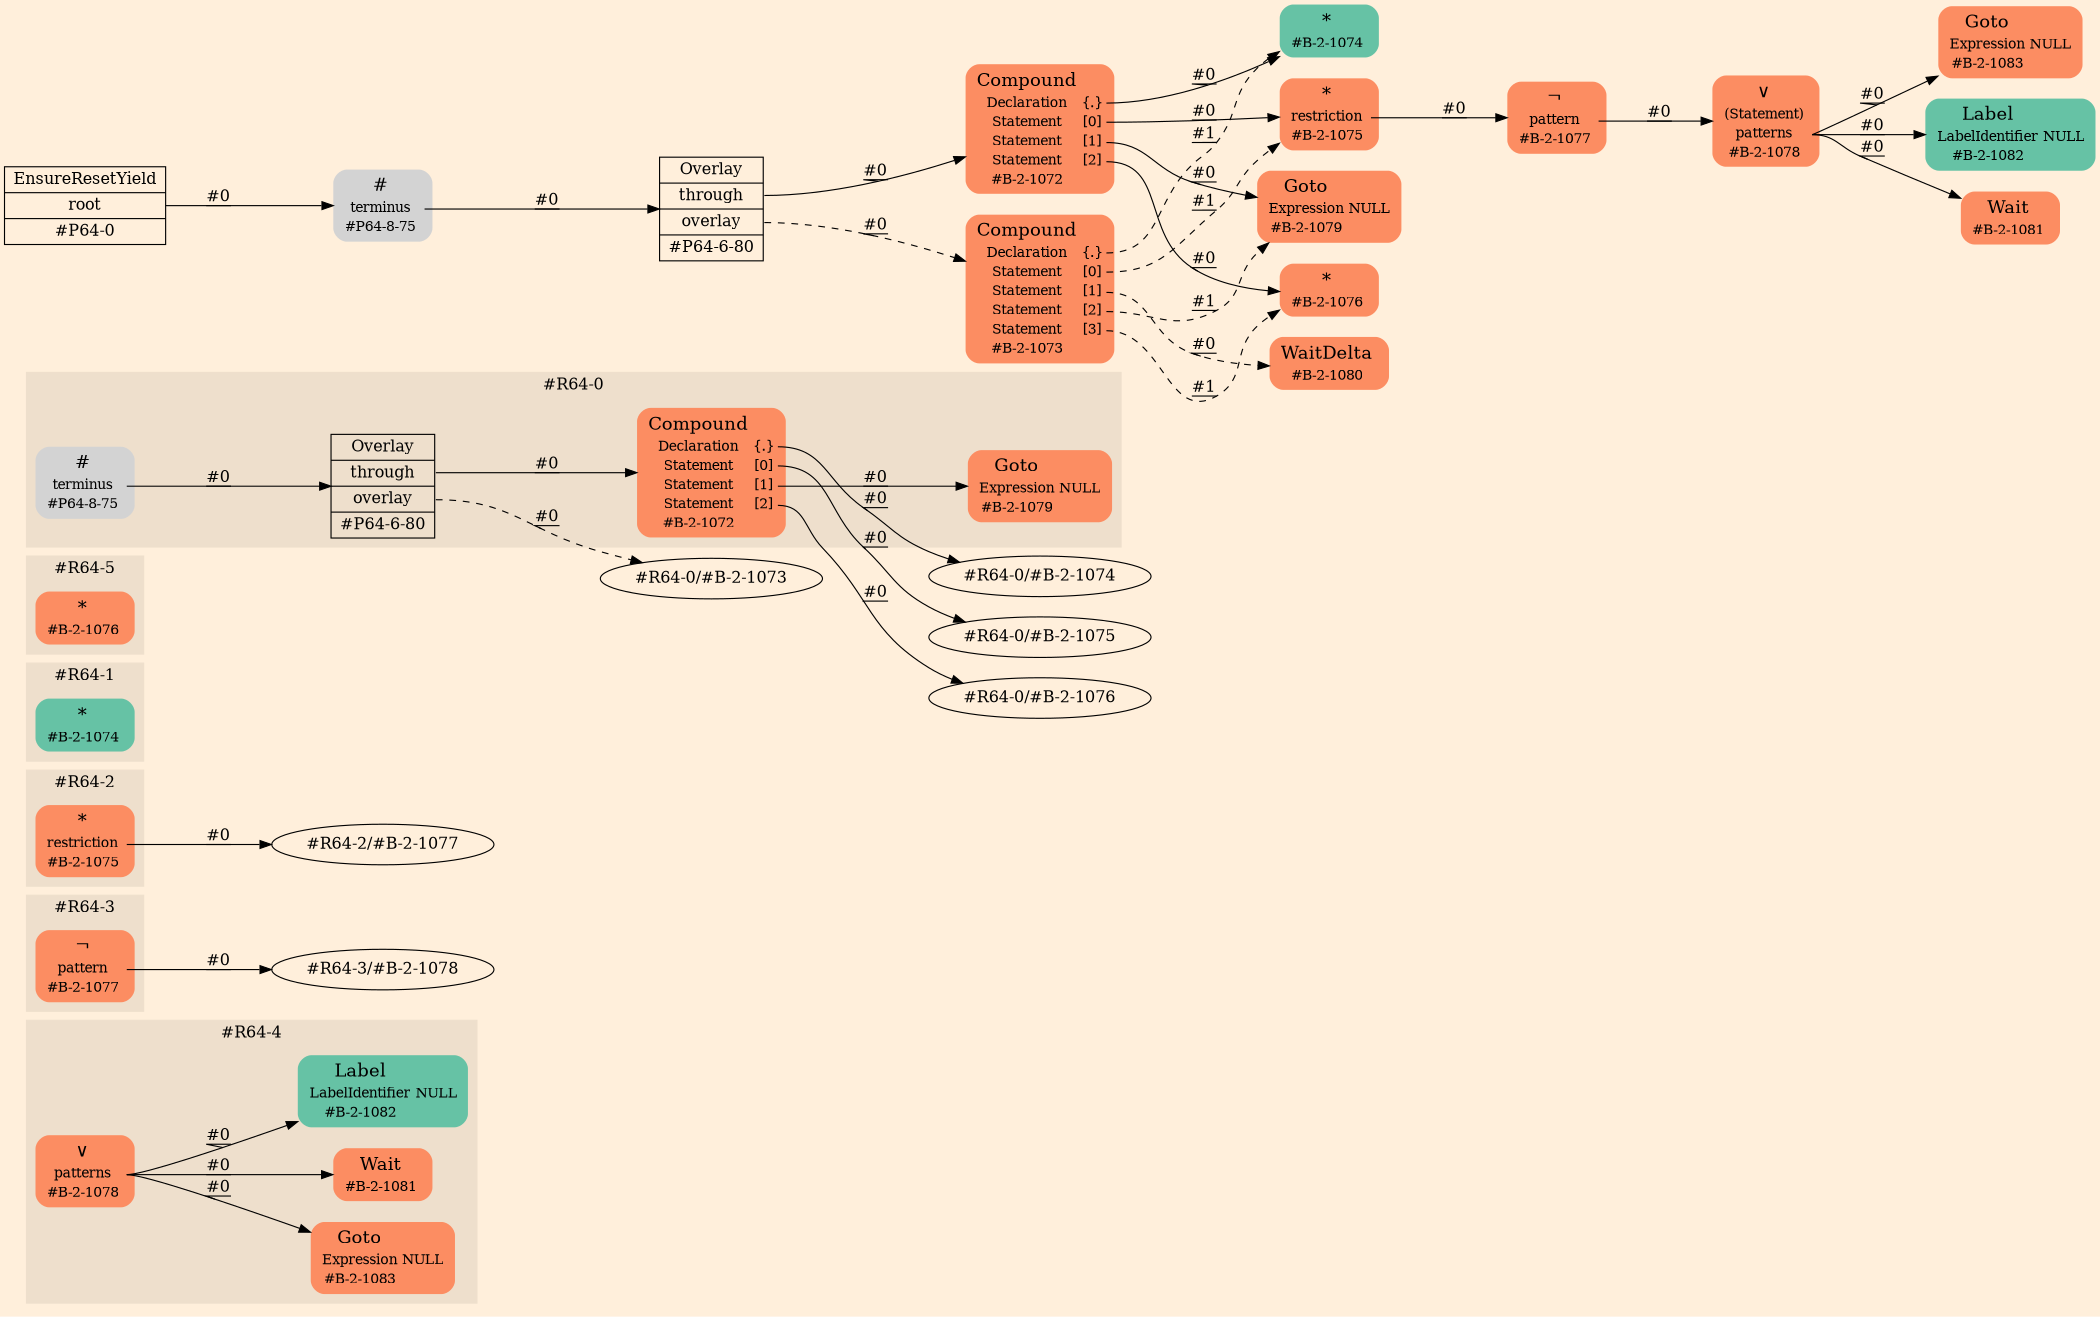 digraph Inferno {
graph [
rankdir = "LR"
ranksep = 1.0
size = "14,20"
bgcolor = antiquewhite1
color = black
fontcolor = black
];
node [
];
subgraph "cluster#R64-4" {
label = "#R64-4"
style = "filled"
color = antiquewhite2
"#R64-4/#B-2-1081" [
shape = "plaintext"
fillcolor = "/set28/2"
label = <<TABLE BORDER="0" CELLBORDER="0" CELLSPACING="0">
 <TR>
  <TD><FONT POINT-SIZE="16.0">Wait</FONT></TD>
  <TD></TD>
 </TR>
 <TR>
  <TD>#B-2-1081</TD>
  <TD PORT="port0"></TD>
 </TR>
</TABLE>>
style = "rounded,filled"
fontsize = "12"
];
"#R64-4/#B-2-1082" [
shape = "plaintext"
fillcolor = "/set28/1"
label = <<TABLE BORDER="0" CELLBORDER="0" CELLSPACING="0">
 <TR>
  <TD><FONT POINT-SIZE="16.0">Label</FONT></TD>
  <TD></TD>
 </TR>
 <TR>
  <TD>LabelIdentifier</TD>
  <TD PORT="port0">NULL</TD>
 </TR>
 <TR>
  <TD>#B-2-1082</TD>
  <TD PORT="port1"></TD>
 </TR>
</TABLE>>
style = "rounded,filled"
fontsize = "12"
];
"#R64-4/#B-2-1078" [
shape = "plaintext"
fillcolor = "/set28/2"
label = <<TABLE BORDER="0" CELLBORDER="0" CELLSPACING="0">
 <TR>
  <TD><FONT POINT-SIZE="16.0">∨</FONT></TD>
  <TD></TD>
 </TR>
 <TR>
  <TD>patterns</TD>
  <TD PORT="port0"></TD>
 </TR>
 <TR>
  <TD>#B-2-1078</TD>
  <TD PORT="port1"></TD>
 </TR>
</TABLE>>
style = "rounded,filled"
fontsize = "12"
];
"#R64-4/#B-2-1083" [
shape = "plaintext"
fillcolor = "/set28/2"
label = <<TABLE BORDER="0" CELLBORDER="0" CELLSPACING="0">
 <TR>
  <TD><FONT POINT-SIZE="16.0">Goto</FONT></TD>
  <TD></TD>
 </TR>
 <TR>
  <TD>Expression</TD>
  <TD PORT="port0">NULL</TD>
 </TR>
 <TR>
  <TD>#B-2-1083</TD>
  <TD PORT="port1"></TD>
 </TR>
</TABLE>>
style = "rounded,filled"
fontsize = "12"
];
}
subgraph "cluster#R64-3" {
label = "#R64-3"
style = "filled"
color = antiquewhite2
"#R64-3/#B-2-1077" [
shape = "plaintext"
fillcolor = "/set28/2"
label = <<TABLE BORDER="0" CELLBORDER="0" CELLSPACING="0">
 <TR>
  <TD><FONT POINT-SIZE="16.0">¬</FONT></TD>
  <TD></TD>
 </TR>
 <TR>
  <TD>pattern</TD>
  <TD PORT="port0"></TD>
 </TR>
 <TR>
  <TD>#B-2-1077</TD>
  <TD PORT="port1"></TD>
 </TR>
</TABLE>>
style = "rounded,filled"
fontsize = "12"
];
}
subgraph "cluster#R64-2" {
label = "#R64-2"
style = "filled"
color = antiquewhite2
"#R64-2/#B-2-1075" [
shape = "plaintext"
fillcolor = "/set28/2"
label = <<TABLE BORDER="0" CELLBORDER="0" CELLSPACING="0">
 <TR>
  <TD><FONT POINT-SIZE="16.0">*</FONT></TD>
  <TD></TD>
 </TR>
 <TR>
  <TD>restriction</TD>
  <TD PORT="port0"></TD>
 </TR>
 <TR>
  <TD>#B-2-1075</TD>
  <TD PORT="port1"></TD>
 </TR>
</TABLE>>
style = "rounded,filled"
fontsize = "12"
];
}
subgraph "cluster#R64-1" {
label = "#R64-1"
style = "filled"
color = antiquewhite2
"#R64-1/#B-2-1074" [
shape = "plaintext"
fillcolor = "/set28/1"
label = <<TABLE BORDER="0" CELLBORDER="0" CELLSPACING="0">
 <TR>
  <TD><FONT POINT-SIZE="16.0">*</FONT></TD>
  <TD></TD>
 </TR>
 <TR>
  <TD>#B-2-1074</TD>
  <TD PORT="port0"></TD>
 </TR>
</TABLE>>
style = "rounded,filled"
fontsize = "12"
];
}
subgraph "cluster#R64-5" {
label = "#R64-5"
style = "filled"
color = antiquewhite2
"#R64-5/#B-2-1076" [
shape = "plaintext"
fillcolor = "/set28/2"
label = <<TABLE BORDER="0" CELLBORDER="0" CELLSPACING="0">
 <TR>
  <TD><FONT POINT-SIZE="16.0">*</FONT></TD>
  <TD></TD>
 </TR>
 <TR>
  <TD>#B-2-1076</TD>
  <TD PORT="port0"></TD>
 </TR>
</TABLE>>
style = "rounded,filled"
fontsize = "12"
];
}
subgraph "cluster#R64-0" {
label = "#R64-0"
style = "filled"
color = antiquewhite2
"#R64-0/#B-2-1072" [
shape = "plaintext"
fillcolor = "/set28/2"
label = <<TABLE BORDER="0" CELLBORDER="0" CELLSPACING="0">
 <TR>
  <TD><FONT POINT-SIZE="16.0">Compound</FONT></TD>
  <TD></TD>
 </TR>
 <TR>
  <TD>Declaration</TD>
  <TD PORT="port0">{.}</TD>
 </TR>
 <TR>
  <TD>Statement</TD>
  <TD PORT="port1">[0]</TD>
 </TR>
 <TR>
  <TD>Statement</TD>
  <TD PORT="port2">[1]</TD>
 </TR>
 <TR>
  <TD>Statement</TD>
  <TD PORT="port3">[2]</TD>
 </TR>
 <TR>
  <TD>#B-2-1072</TD>
  <TD PORT="port4"></TD>
 </TR>
</TABLE>>
style = "rounded,filled"
fontsize = "12"
];
"#R64-0/#B-2-1079" [
shape = "plaintext"
fillcolor = "/set28/2"
label = <<TABLE BORDER="0" CELLBORDER="0" CELLSPACING="0">
 <TR>
  <TD><FONT POINT-SIZE="16.0">Goto</FONT></TD>
  <TD></TD>
 </TR>
 <TR>
  <TD>Expression</TD>
  <TD PORT="port0">NULL</TD>
 </TR>
 <TR>
  <TD>#B-2-1079</TD>
  <TD PORT="port1"></TD>
 </TR>
</TABLE>>
style = "rounded,filled"
fontsize = "12"
];
"#R64-0/#P64-8-75" [
shape = "plaintext"
label = <<TABLE BORDER="0" CELLBORDER="0" CELLSPACING="0">
 <TR>
  <TD><FONT POINT-SIZE="16.0">#</FONT></TD>
  <TD></TD>
 </TR>
 <TR>
  <TD>terminus</TD>
  <TD PORT="port0"></TD>
 </TR>
 <TR>
  <TD>#P64-8-75</TD>
  <TD PORT="port1"></TD>
 </TR>
</TABLE>>
style = "rounded,filled"
fontsize = "12"
];
"#R64-0/#P64-6-80" [
shape = "record"
fillcolor = antiquewhite2
label = "<fixed> Overlay | <port0> through | <port1> overlay | <port2> #P64-6-80"
style = "filled"
fontsize = "14"
color = black
fontcolor = black
];
}
"CR#P64-0" [
shape = "record"
fillcolor = antiquewhite1
label = "<fixed> EnsureResetYield | <port0> root | <port1> #P64-0"
style = "filled"
fontsize = "14"
color = black
fontcolor = black
];
"#P64-8-75" [
shape = "plaintext"
label = <<TABLE BORDER="0" CELLBORDER="0" CELLSPACING="0">
 <TR>
  <TD><FONT POINT-SIZE="16.0">#</FONT></TD>
  <TD></TD>
 </TR>
 <TR>
  <TD>terminus</TD>
  <TD PORT="port0"></TD>
 </TR>
 <TR>
  <TD>#P64-8-75</TD>
  <TD PORT="port1"></TD>
 </TR>
</TABLE>>
style = "rounded,filled"
fontsize = "12"
];
"#P64-6-80" [
shape = "record"
fillcolor = antiquewhite1
label = "<fixed> Overlay | <port0> through | <port1> overlay | <port2> #P64-6-80"
style = "filled"
fontsize = "14"
color = black
fontcolor = black
];
"#B-2-1072" [
shape = "plaintext"
fillcolor = "/set28/2"
label = <<TABLE BORDER="0" CELLBORDER="0" CELLSPACING="0">
 <TR>
  <TD><FONT POINT-SIZE="16.0">Compound</FONT></TD>
  <TD></TD>
 </TR>
 <TR>
  <TD>Declaration</TD>
  <TD PORT="port0">{.}</TD>
 </TR>
 <TR>
  <TD>Statement</TD>
  <TD PORT="port1">[0]</TD>
 </TR>
 <TR>
  <TD>Statement</TD>
  <TD PORT="port2">[1]</TD>
 </TR>
 <TR>
  <TD>Statement</TD>
  <TD PORT="port3">[2]</TD>
 </TR>
 <TR>
  <TD>#B-2-1072</TD>
  <TD PORT="port4"></TD>
 </TR>
</TABLE>>
style = "rounded,filled"
fontsize = "12"
];
"#B-2-1074" [
shape = "plaintext"
fillcolor = "/set28/1"
label = <<TABLE BORDER="0" CELLBORDER="0" CELLSPACING="0">
 <TR>
  <TD><FONT POINT-SIZE="16.0">*</FONT></TD>
  <TD></TD>
 </TR>
 <TR>
  <TD>#B-2-1074</TD>
  <TD PORT="port0"></TD>
 </TR>
</TABLE>>
style = "rounded,filled"
fontsize = "12"
];
"#B-2-1075" [
shape = "plaintext"
fillcolor = "/set28/2"
label = <<TABLE BORDER="0" CELLBORDER="0" CELLSPACING="0">
 <TR>
  <TD><FONT POINT-SIZE="16.0">*</FONT></TD>
  <TD></TD>
 </TR>
 <TR>
  <TD>restriction</TD>
  <TD PORT="port0"></TD>
 </TR>
 <TR>
  <TD>#B-2-1075</TD>
  <TD PORT="port1"></TD>
 </TR>
</TABLE>>
style = "rounded,filled"
fontsize = "12"
];
"#B-2-1077" [
shape = "plaintext"
fillcolor = "/set28/2"
label = <<TABLE BORDER="0" CELLBORDER="0" CELLSPACING="0">
 <TR>
  <TD><FONT POINT-SIZE="16.0">¬</FONT></TD>
  <TD></TD>
 </TR>
 <TR>
  <TD>pattern</TD>
  <TD PORT="port0"></TD>
 </TR>
 <TR>
  <TD>#B-2-1077</TD>
  <TD PORT="port1"></TD>
 </TR>
</TABLE>>
style = "rounded,filled"
fontsize = "12"
];
"#B-2-1078" [
shape = "plaintext"
fillcolor = "/set28/2"
label = <<TABLE BORDER="0" CELLBORDER="0" CELLSPACING="0">
 <TR>
  <TD><FONT POINT-SIZE="16.0">∨</FONT></TD>
  <TD></TD>
 </TR>
 <TR>
  <TD>(Statement)</TD>
  <TD PORT="port0"></TD>
 </TR>
 <TR>
  <TD>patterns</TD>
  <TD PORT="port1"></TD>
 </TR>
 <TR>
  <TD>#B-2-1078</TD>
  <TD PORT="port2"></TD>
 </TR>
</TABLE>>
style = "rounded,filled"
fontsize = "12"
];
"#B-2-1083" [
shape = "plaintext"
fillcolor = "/set28/2"
label = <<TABLE BORDER="0" CELLBORDER="0" CELLSPACING="0">
 <TR>
  <TD><FONT POINT-SIZE="16.0">Goto</FONT></TD>
  <TD></TD>
 </TR>
 <TR>
  <TD>Expression</TD>
  <TD PORT="port0">NULL</TD>
 </TR>
 <TR>
  <TD>#B-2-1083</TD>
  <TD PORT="port1"></TD>
 </TR>
</TABLE>>
style = "rounded,filled"
fontsize = "12"
];
"#B-2-1082" [
shape = "plaintext"
fillcolor = "/set28/1"
label = <<TABLE BORDER="0" CELLBORDER="0" CELLSPACING="0">
 <TR>
  <TD><FONT POINT-SIZE="16.0">Label</FONT></TD>
  <TD></TD>
 </TR>
 <TR>
  <TD>LabelIdentifier</TD>
  <TD PORT="port0">NULL</TD>
 </TR>
 <TR>
  <TD>#B-2-1082</TD>
  <TD PORT="port1"></TD>
 </TR>
</TABLE>>
style = "rounded,filled"
fontsize = "12"
];
"#B-2-1081" [
shape = "plaintext"
fillcolor = "/set28/2"
label = <<TABLE BORDER="0" CELLBORDER="0" CELLSPACING="0">
 <TR>
  <TD><FONT POINT-SIZE="16.0">Wait</FONT></TD>
  <TD></TD>
 </TR>
 <TR>
  <TD>#B-2-1081</TD>
  <TD PORT="port0"></TD>
 </TR>
</TABLE>>
style = "rounded,filled"
fontsize = "12"
];
"#B-2-1079" [
shape = "plaintext"
fillcolor = "/set28/2"
label = <<TABLE BORDER="0" CELLBORDER="0" CELLSPACING="0">
 <TR>
  <TD><FONT POINT-SIZE="16.0">Goto</FONT></TD>
  <TD></TD>
 </TR>
 <TR>
  <TD>Expression</TD>
  <TD PORT="port0">NULL</TD>
 </TR>
 <TR>
  <TD>#B-2-1079</TD>
  <TD PORT="port1"></TD>
 </TR>
</TABLE>>
style = "rounded,filled"
fontsize = "12"
];
"#B-2-1076" [
shape = "plaintext"
fillcolor = "/set28/2"
label = <<TABLE BORDER="0" CELLBORDER="0" CELLSPACING="0">
 <TR>
  <TD><FONT POINT-SIZE="16.0">*</FONT></TD>
  <TD></TD>
 </TR>
 <TR>
  <TD>#B-2-1076</TD>
  <TD PORT="port0"></TD>
 </TR>
</TABLE>>
style = "rounded,filled"
fontsize = "12"
];
"#B-2-1073" [
shape = "plaintext"
fillcolor = "/set28/2"
label = <<TABLE BORDER="0" CELLBORDER="0" CELLSPACING="0">
 <TR>
  <TD><FONT POINT-SIZE="16.0">Compound</FONT></TD>
  <TD></TD>
 </TR>
 <TR>
  <TD>Declaration</TD>
  <TD PORT="port0">{.}</TD>
 </TR>
 <TR>
  <TD>Statement</TD>
  <TD PORT="port1">[0]</TD>
 </TR>
 <TR>
  <TD>Statement</TD>
  <TD PORT="port2">[1]</TD>
 </TR>
 <TR>
  <TD>Statement</TD>
  <TD PORT="port3">[2]</TD>
 </TR>
 <TR>
  <TD>Statement</TD>
  <TD PORT="port4">[3]</TD>
 </TR>
 <TR>
  <TD>#B-2-1073</TD>
  <TD PORT="port5"></TD>
 </TR>
</TABLE>>
style = "rounded,filled"
fontsize = "12"
];
"#B-2-1080" [
shape = "plaintext"
fillcolor = "/set28/2"
label = <<TABLE BORDER="0" CELLBORDER="0" CELLSPACING="0">
 <TR>
  <TD><FONT POINT-SIZE="16.0">WaitDelta</FONT></TD>
  <TD></TD>
 </TR>
 <TR>
  <TD>#B-2-1080</TD>
  <TD PORT="port0"></TD>
 </TR>
</TABLE>>
style = "rounded,filled"
fontsize = "12"
];
"CR#P64-0":port0 -> "#P64-8-75" [style="solid"
label = "#0"
decorate = true
color = black
fontcolor = black
];
"#P64-8-75":port0 -> "#P64-6-80" [style="solid"
label = "#0"
decorate = true
color = black
fontcolor = black
];
"#P64-6-80":port0 -> "#B-2-1072" [style="solid"
label = "#0"
decorate = true
color = black
fontcolor = black
];
"#P64-6-80":port1 -> "#B-2-1073" [style="dashed"
label = "#0"
decorate = true
color = black
fontcolor = black
];
"#B-2-1072":port0 -> "#B-2-1074" [style="solid"
label = "#0"
decorate = true
color = black
fontcolor = black
];
"#B-2-1072":port1 -> "#B-2-1075" [style="solid"
label = "#0"
decorate = true
color = black
fontcolor = black
];
"#B-2-1072":port2 -> "#B-2-1079" [style="solid"
label = "#0"
decorate = true
color = black
fontcolor = black
];
"#B-2-1072":port3 -> "#B-2-1076" [style="solid"
label = "#0"
decorate = true
color = black
fontcolor = black
];
"#B-2-1075":port0 -> "#B-2-1077" [style="solid"
label = "#0"
decorate = true
color = black
fontcolor = black
];
"#B-2-1077":port0 -> "#B-2-1078" [style="solid"
label = "#0"
decorate = true
color = black
fontcolor = black
];
"#B-2-1078":port1 -> "#B-2-1083" [style="solid"
label = "#0"
decorate = true
color = black
fontcolor = black
];
"#B-2-1078":port1 -> "#B-2-1082" [style="solid"
label = "#0"
decorate = true
color = black
fontcolor = black
];
"#B-2-1078":port1 -> "#B-2-1081" [style="solid"
label = "#0"
decorate = true
color = black
fontcolor = black
];
"#B-2-1073":port0 -> "#B-2-1074" [style="dashed"
label = "#1"
decorate = true
color = black
fontcolor = black
];
"#B-2-1073":port1 -> "#B-2-1075" [style="dashed"
label = "#1"
decorate = true
color = black
fontcolor = black
];
"#B-2-1073":port2 -> "#B-2-1080" [style="dashed"
label = "#0"
decorate = true
color = black
fontcolor = black
];
"#B-2-1073":port3 -> "#B-2-1079" [style="dashed"
label = "#1"
decorate = true
color = black
fontcolor = black
];
"#B-2-1073":port4 -> "#B-2-1076" [style="dashed"
label = "#1"
decorate = true
color = black
fontcolor = black
];
"#R64-0/#B-2-1072":port0 -> "#R64-0/#B-2-1074" [style="solid"
label = "#0"
decorate = true
color = black
fontcolor = black
];
"#R64-0/#B-2-1072":port1 -> "#R64-0/#B-2-1075" [style="solid"
label = "#0"
decorate = true
color = black
fontcolor = black
];
"#R64-0/#B-2-1072":port2 -> "#R64-0/#B-2-1079" [style="solid"
label = "#0"
decorate = true
color = black
fontcolor = black
];
"#R64-0/#B-2-1072":port3 -> "#R64-0/#B-2-1076" [style="solid"
label = "#0"
decorate = true
color = black
fontcolor = black
];
"#R64-0/#P64-8-75":port0 -> "#R64-0/#P64-6-80" [style="solid"
label = "#0"
decorate = true
color = black
fontcolor = black
];
"#R64-0/#P64-6-80":port0 -> "#R64-0/#B-2-1072" [style="solid"
label = "#0"
decorate = true
color = black
fontcolor = black
];
"#R64-0/#P64-6-80":port1 -> "#R64-0/#B-2-1073" [style="dashed"
label = "#0"
decorate = true
color = black
fontcolor = black
];
"#R64-2/#B-2-1075":port0 -> "#R64-2/#B-2-1077" [style="solid"
label = "#0"
decorate = true
color = black
fontcolor = black
];
"#R64-3/#B-2-1077":port0 -> "#R64-3/#B-2-1078" [style="solid"
label = "#0"
decorate = true
color = black
fontcolor = black
];
"#R64-4/#B-2-1078":port0 -> "#R64-4/#B-2-1083" [style="solid"
label = "#0"
decorate = true
color = black
fontcolor = black
];
"#R64-4/#B-2-1078":port0 -> "#R64-4/#B-2-1082" [style="solid"
label = "#0"
decorate = true
color = black
fontcolor = black
];
"#R64-4/#B-2-1078":port0 -> "#R64-4/#B-2-1081" [style="solid"
label = "#0"
decorate = true
color = black
fontcolor = black
];
}
